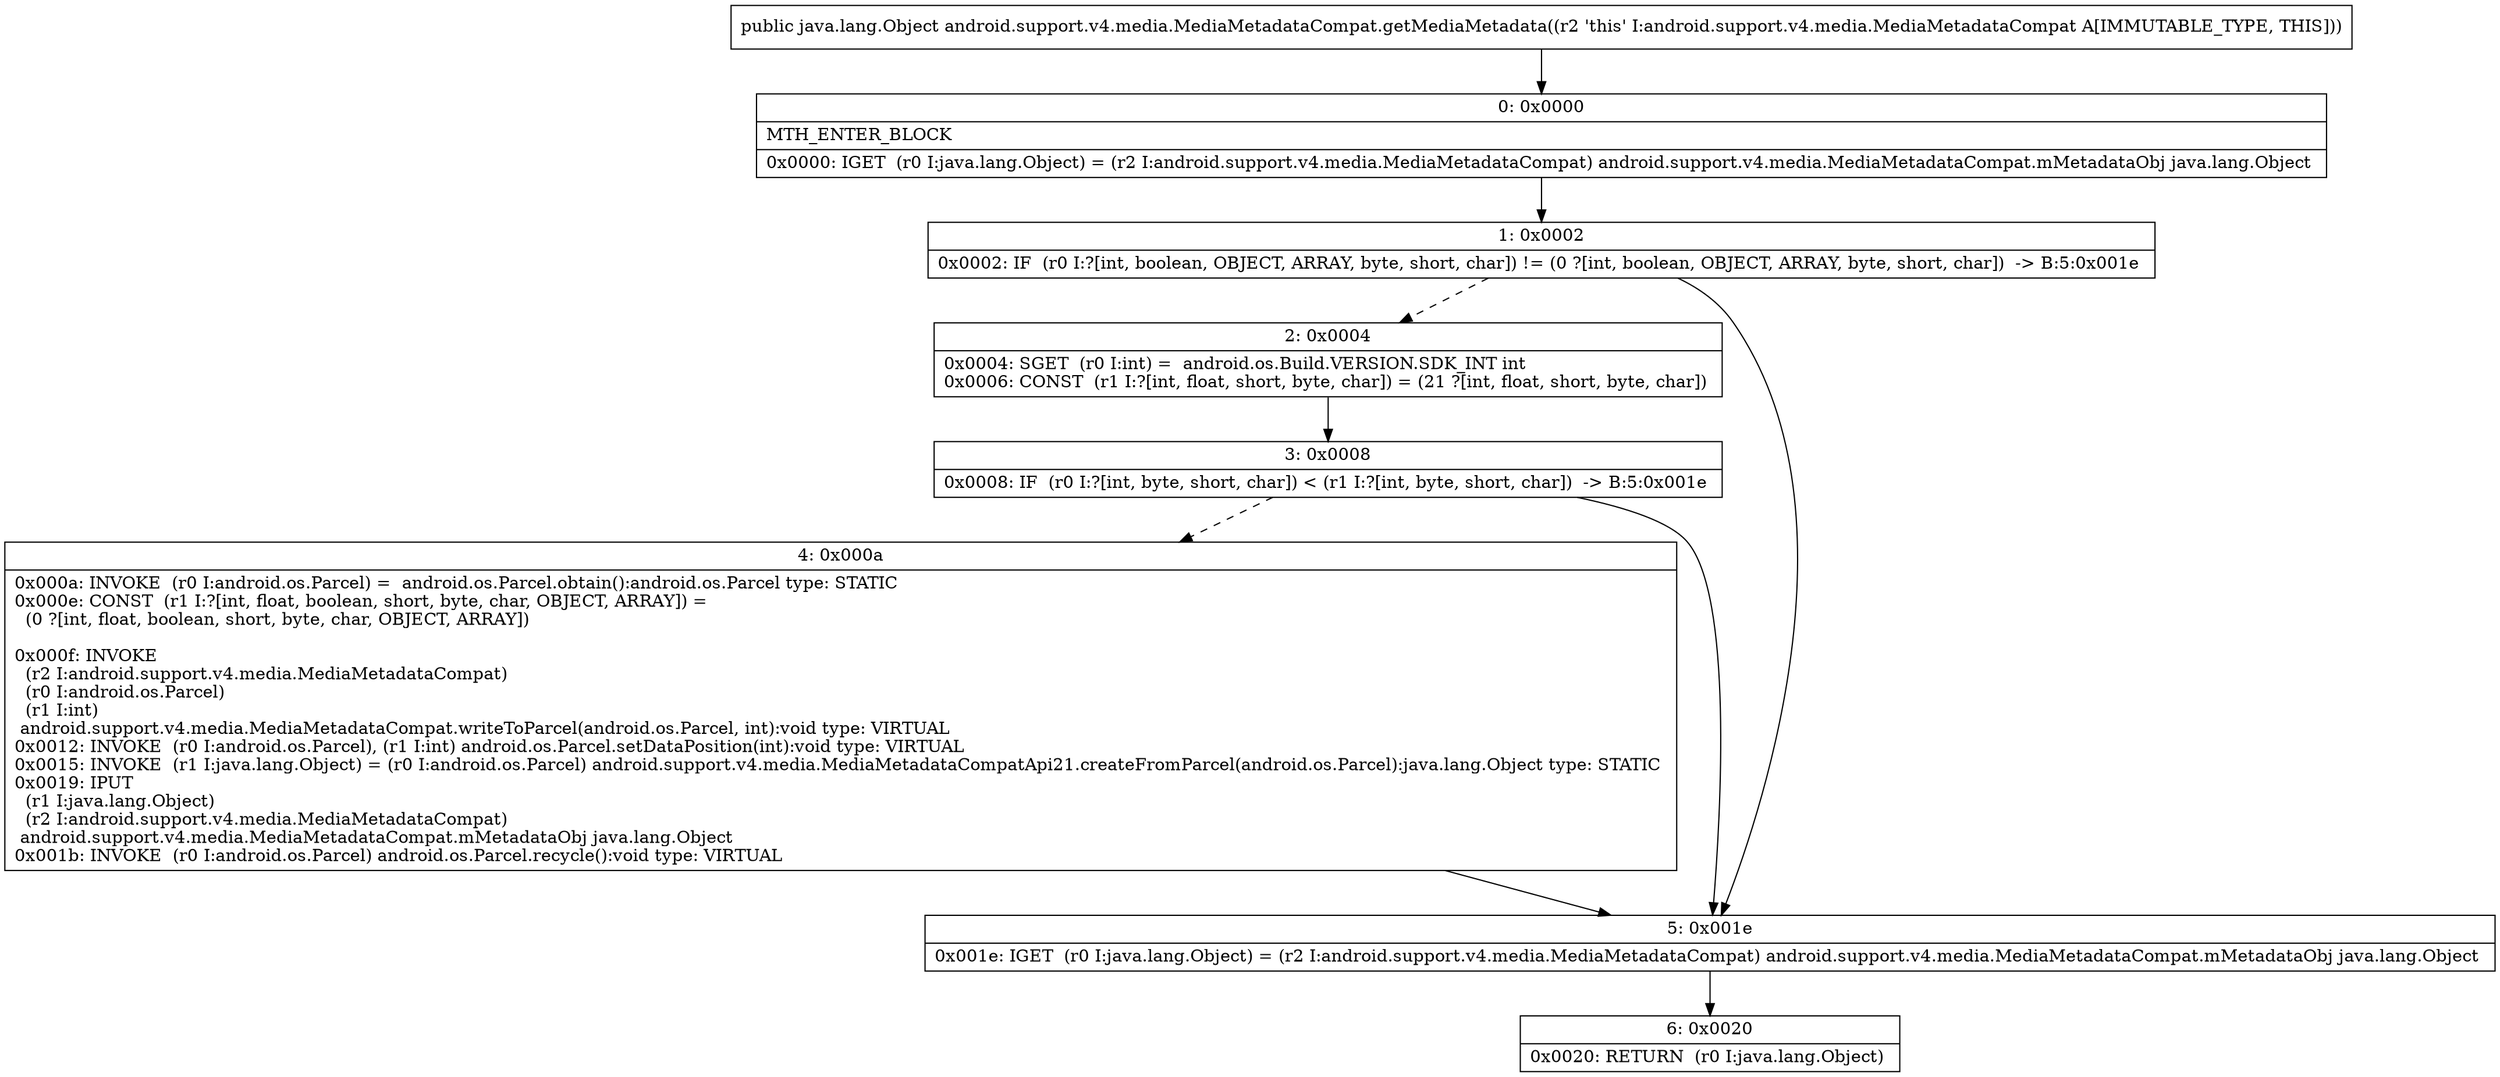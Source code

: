 digraph "CFG forandroid.support.v4.media.MediaMetadataCompat.getMediaMetadata()Ljava\/lang\/Object;" {
Node_0 [shape=record,label="{0\:\ 0x0000|MTH_ENTER_BLOCK\l|0x0000: IGET  (r0 I:java.lang.Object) = (r2 I:android.support.v4.media.MediaMetadataCompat) android.support.v4.media.MediaMetadataCompat.mMetadataObj java.lang.Object \l}"];
Node_1 [shape=record,label="{1\:\ 0x0002|0x0002: IF  (r0 I:?[int, boolean, OBJECT, ARRAY, byte, short, char]) != (0 ?[int, boolean, OBJECT, ARRAY, byte, short, char])  \-\> B:5:0x001e \l}"];
Node_2 [shape=record,label="{2\:\ 0x0004|0x0004: SGET  (r0 I:int) =  android.os.Build.VERSION.SDK_INT int \l0x0006: CONST  (r1 I:?[int, float, short, byte, char]) = (21 ?[int, float, short, byte, char]) \l}"];
Node_3 [shape=record,label="{3\:\ 0x0008|0x0008: IF  (r0 I:?[int, byte, short, char]) \< (r1 I:?[int, byte, short, char])  \-\> B:5:0x001e \l}"];
Node_4 [shape=record,label="{4\:\ 0x000a|0x000a: INVOKE  (r0 I:android.os.Parcel) =  android.os.Parcel.obtain():android.os.Parcel type: STATIC \l0x000e: CONST  (r1 I:?[int, float, boolean, short, byte, char, OBJECT, ARRAY]) = \l  (0 ?[int, float, boolean, short, byte, char, OBJECT, ARRAY])\l \l0x000f: INVOKE  \l  (r2 I:android.support.v4.media.MediaMetadataCompat)\l  (r0 I:android.os.Parcel)\l  (r1 I:int)\l android.support.v4.media.MediaMetadataCompat.writeToParcel(android.os.Parcel, int):void type: VIRTUAL \l0x0012: INVOKE  (r0 I:android.os.Parcel), (r1 I:int) android.os.Parcel.setDataPosition(int):void type: VIRTUAL \l0x0015: INVOKE  (r1 I:java.lang.Object) = (r0 I:android.os.Parcel) android.support.v4.media.MediaMetadataCompatApi21.createFromParcel(android.os.Parcel):java.lang.Object type: STATIC \l0x0019: IPUT  \l  (r1 I:java.lang.Object)\l  (r2 I:android.support.v4.media.MediaMetadataCompat)\l android.support.v4.media.MediaMetadataCompat.mMetadataObj java.lang.Object \l0x001b: INVOKE  (r0 I:android.os.Parcel) android.os.Parcel.recycle():void type: VIRTUAL \l}"];
Node_5 [shape=record,label="{5\:\ 0x001e|0x001e: IGET  (r0 I:java.lang.Object) = (r2 I:android.support.v4.media.MediaMetadataCompat) android.support.v4.media.MediaMetadataCompat.mMetadataObj java.lang.Object \l}"];
Node_6 [shape=record,label="{6\:\ 0x0020|0x0020: RETURN  (r0 I:java.lang.Object) \l}"];
MethodNode[shape=record,label="{public java.lang.Object android.support.v4.media.MediaMetadataCompat.getMediaMetadata((r2 'this' I:android.support.v4.media.MediaMetadataCompat A[IMMUTABLE_TYPE, THIS])) }"];
MethodNode -> Node_0;
Node_0 -> Node_1;
Node_1 -> Node_2[style=dashed];
Node_1 -> Node_5;
Node_2 -> Node_3;
Node_3 -> Node_4[style=dashed];
Node_3 -> Node_5;
Node_4 -> Node_5;
Node_5 -> Node_6;
}

